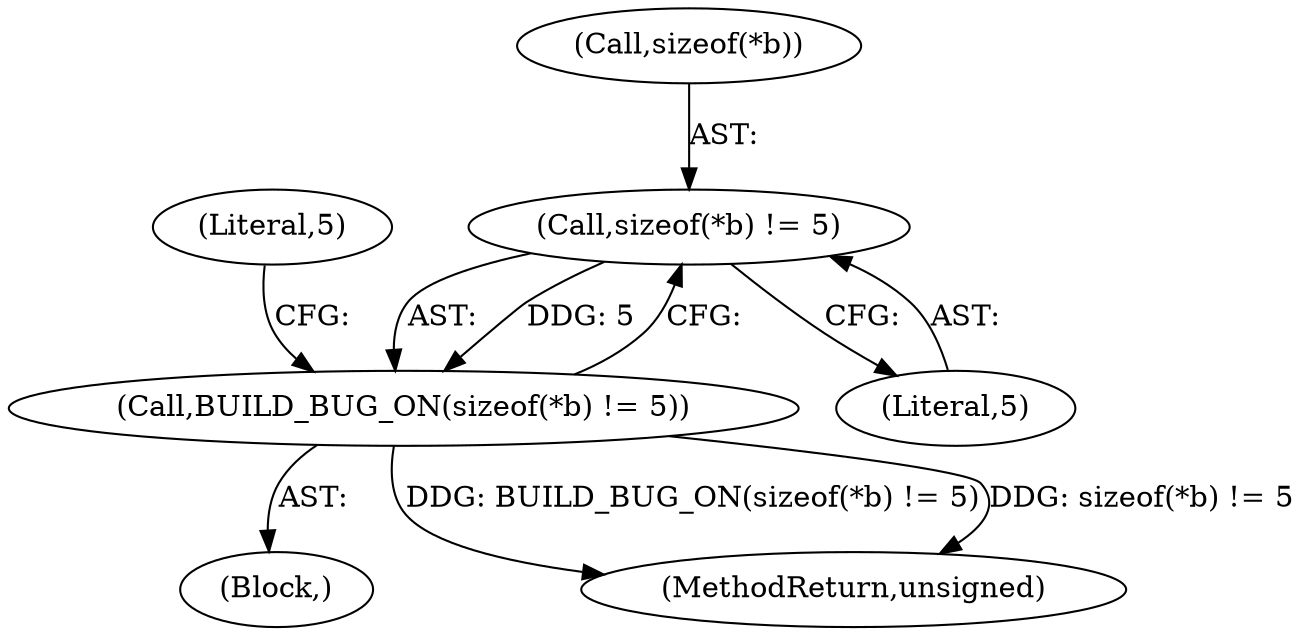 digraph "0_linux_5800dc5c19f34e6e03b5adab1282535cb102fafd@API" {
"1000147" [label="(Call,sizeof(*b) != 5)"];
"1000146" [label="(Call,BUILD_BUG_ON(sizeof(*b) != 5))"];
"1000153" [label="(Literal,5)"];
"1000109" [label="(Block,)"];
"1000154" [label="(MethodReturn,unsigned)"];
"1000146" [label="(Call,BUILD_BUG_ON(sizeof(*b) != 5))"];
"1000147" [label="(Call,sizeof(*b) != 5)"];
"1000151" [label="(Literal,5)"];
"1000148" [label="(Call,sizeof(*b))"];
"1000147" -> "1000146"  [label="AST: "];
"1000147" -> "1000151"  [label="CFG: "];
"1000148" -> "1000147"  [label="AST: "];
"1000151" -> "1000147"  [label="AST: "];
"1000146" -> "1000147"  [label="CFG: "];
"1000147" -> "1000146"  [label="DDG: 5"];
"1000146" -> "1000109"  [label="AST: "];
"1000153" -> "1000146"  [label="CFG: "];
"1000146" -> "1000154"  [label="DDG: BUILD_BUG_ON(sizeof(*b) != 5)"];
"1000146" -> "1000154"  [label="DDG: sizeof(*b) != 5"];
}
